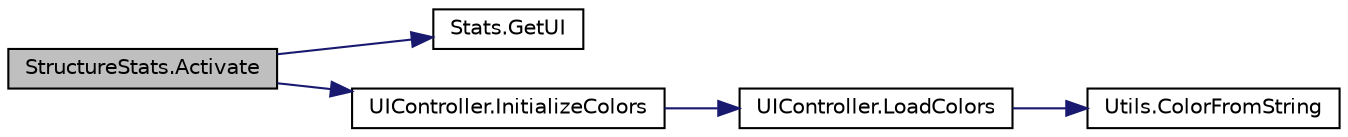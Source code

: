 digraph "StructureStats.Activate"
{
 // INTERACTIVE_SVG=YES
 // LATEX_PDF_SIZE
  edge [fontname="Helvetica",fontsize="10",labelfontname="Helvetica",labelfontsize="10"];
  node [fontname="Helvetica",fontsize="10",shape=record];
  rankdir="LR";
  Node1 [label="StructureStats.Activate",height=0.2,width=0.4,color="black", fillcolor="grey75", style="filled", fontcolor="black",tooltip=" "];
  Node1 -> Node2 [color="midnightblue",fontsize="10",style="solid",fontname="Helvetica"];
  Node2 [label="Stats.GetUI",height=0.2,width=0.4,color="black", fillcolor="white", style="filled",URL="$class_stats.html#a0a3ad8a03e844abd233531fd9874a91b",tooltip="This method retuns the UIController of the entity."];
  Node1 -> Node3 [color="midnightblue",fontsize="10",style="solid",fontname="Helvetica"];
  Node3 [label="UIController.InitializeColors",height=0.2,width=0.4,color="black", fillcolor="white", style="filled",URL="$class_u_i_controller.html#a5f4c8564677f50adca215a4c91020c5c",tooltip=" "];
  Node3 -> Node4 [color="midnightblue",fontsize="10",style="solid",fontname="Helvetica"];
  Node4 [label="UIController.LoadColors",height=0.2,width=0.4,color="black", fillcolor="white", style="filled",URL="$class_u_i_controller.html#a25efcf4c19f58682359f159ebe68cd61",tooltip="Loads all the necessary colors for all the dynamic UIs in the game"];
  Node4 -> Node5 [color="midnightblue",fontsize="10",style="solid",fontname="Helvetica"];
  Node5 [label="Utils.ColorFromString",height=0.2,width=0.4,color="black", fillcolor="white", style="filled",URL="$class_utils.html#ab9e5182f0bed89c77ffe578768c9c8c2",tooltip="Pass a hex string and you get the Color."];
}
